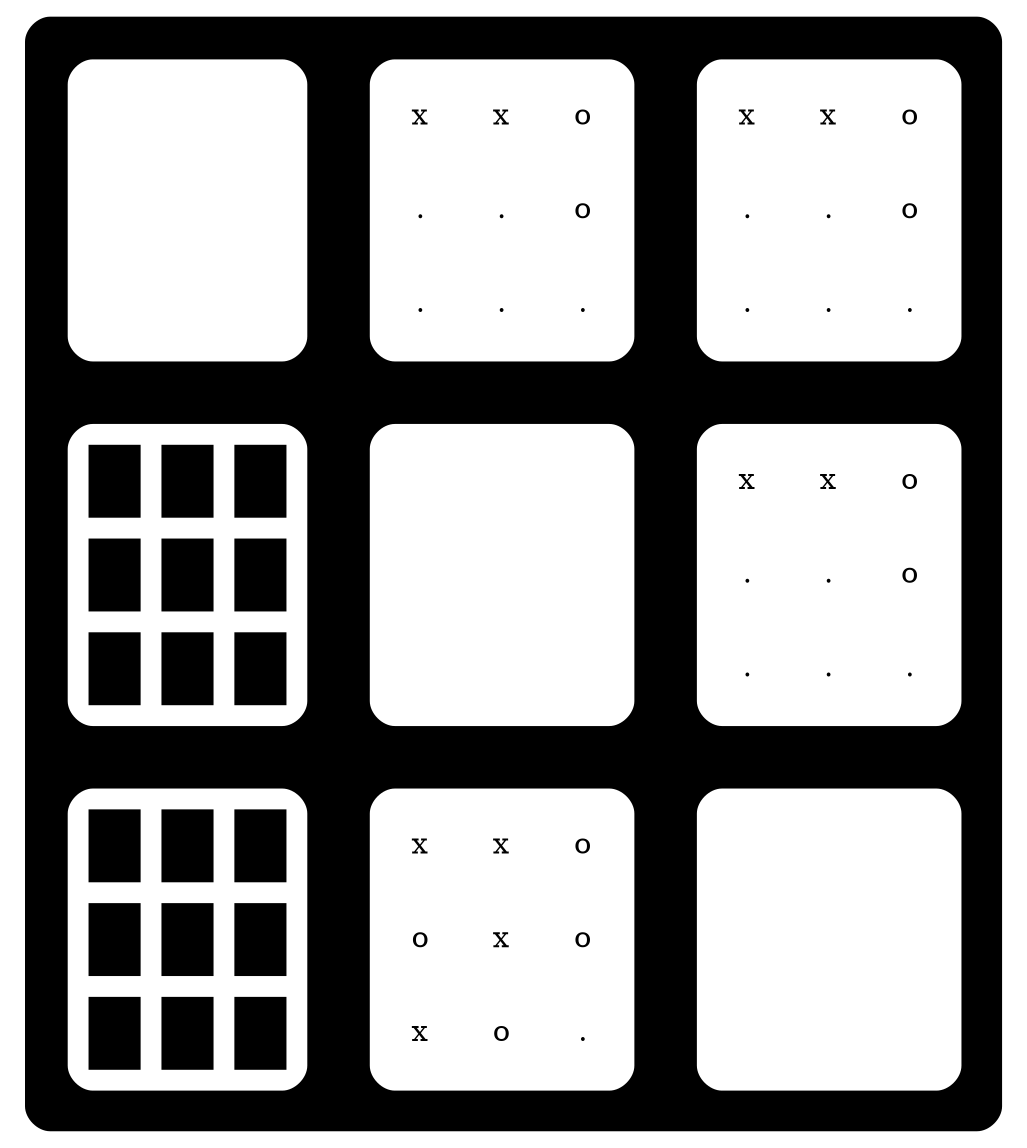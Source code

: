 digraph {
  a0 [shape=none label=<<TABLE border="0" cellspacing="10" cellpadding="10" style="rounded" bgcolor="black">
    <TR>
<TD bgcolor="black">
<TABLE border="0" cellspacing="10" cellpadding="10" style="rounded" bgcolor="white">
  <TR>
    <TD bgcolor="white">&nbsp;</TD>
    <TD bgcolor="white">&nbsp;</TD>
    <TD bgcolor="white">&nbsp;</TD>
  </TR>
  <TR>
    <TD bgcolor="white">&nbsp;</TD>
    <TD bgcolor="white">&nbsp;</TD>
    <TD bgcolor="white">&nbsp;</TD>
  </TR>
  <TR>
    <TD bgcolor="white">&nbsp;</TD>
    <TD bgcolor="white">&nbsp;</TD>
    <TD bgcolor="white">&nbsp;</TD>
  </TR>
</TABLE>
</TD>
<TD bgcolor="black">
<TABLE border="0" cellspacing="10" cellpadding="10" style="rounded" bgcolor="white">
  <TR>
    <TD bgcolor="white">x</TD>
    <TD bgcolor="white">x</TD>
    <TD bgcolor="white">o</TD>
  </TR>
  <TR>
    <TD bgcolor="white">.</TD>
    <TD bgcolor="white">.</TD>
    <TD bgcolor="white">o</TD>
  </TR>
  <TR>
    <TD bgcolor="white">.</TD>
    <TD bgcolor="white">.</TD>
    <TD bgcolor="white">.</TD>
  </TR>
</TABLE>
</TD>
<TD bgcolor="black">
<TABLE border="0" cellspacing="10" cellpadding="10" style="rounded" bgcolor="white">
  <TR>
    <TD bgcolor="white">x</TD>
    <TD bgcolor="white">x</TD>
    <TD bgcolor="white">o</TD>
  </TR>
  <TR>
    <TD bgcolor="white">.</TD>
    <TD bgcolor="white">.</TD>
    <TD bgcolor="white">o</TD>
  </TR>
  <TR>
    <TD bgcolor="white">.</TD>
    <TD bgcolor="white">.</TD>
    <TD bgcolor="white">.</TD>
  </TR>
</TABLE>
</TD>
 </TR>
 <TR>
<TD bgcolor="black">
<TABLE border="0" cellspacing="10" cellpadding="10" style="rounded" bgcolor="white">
  <TR>
    <TD bgcolor="black">&nbsp;</TD>
    <TD bgcolor="black">&nbsp;</TD>
    <TD bgcolor="black">&nbsp;</TD>
  </TR>
  <TR>
    <TD bgcolor="black">&nbsp;</TD>
    <TD bgcolor="black">&nbsp;</TD>
    <TD bgcolor="black">&nbsp;</TD>
  </TR>
  <TR>
    <TD bgcolor="black">&nbsp;</TD>
    <TD bgcolor="black">&nbsp;</TD>
    <TD bgcolor="black">&nbsp;</TD>
  </TR>
</TABLE>
</TD>
<TD bgcolor="black">
<TABLE border="0" cellspacing="10" cellpadding="10" style="rounded" bgcolor="white">
  <TR>
    <TD bgcolor="white">&nbsp;</TD>
    <TD bgcolor="white">&nbsp;</TD>
    <TD bgcolor="white">&nbsp;</TD>
  </TR>
  <TR>
    <TD bgcolor="white">&nbsp;</TD>
    <TD bgcolor="white">&nbsp;</TD>
    <TD bgcolor="white">&nbsp;</TD>
  </TR>
  <TR>
    <TD bgcolor="white">&nbsp;</TD>
    <TD bgcolor="white">&nbsp;</TD>
    <TD bgcolor="white">&nbsp;</TD>
  </TR>
</TABLE>
</TD>
<TD bgcolor="black">
<TABLE border="0" cellspacing="10" cellpadding="10" style="rounded" bgcolor="white">
  <TR>
    <TD bgcolor="white">x</TD>
    <TD bgcolor="white">x</TD>
    <TD bgcolor="white">o</TD>
  </TR>
  <TR>
    <TD bgcolor="white">.</TD>
    <TD bgcolor="white">.</TD>
    <TD bgcolor="white">o</TD>
  </TR>
  <TR>
    <TD bgcolor="white">.</TD>
    <TD bgcolor="white">.</TD>
    <TD bgcolor="white">.</TD>
  </TR>
</TABLE>
</TD>
 </TR>
 <TR>
<TD bgcolor="black">
<TABLE border="0" cellspacing="10" cellpadding="10" style="rounded" bgcolor="white">
  <TR>
    <TD bgcolor="black">&nbsp;</TD>
    <TD bgcolor="black">&nbsp;</TD>
    <TD bgcolor="black">&nbsp;</TD>
  </TR>
  <TR>
    <TD bgcolor="black">&nbsp;</TD>
    <TD bgcolor="black">&nbsp;</TD>
    <TD bgcolor="black">&nbsp;</TD>
  </TR>
  <TR>
    <TD bgcolor="black">&nbsp;</TD>
    <TD bgcolor="black">&nbsp;</TD>
    <TD bgcolor="black">&nbsp;</TD>
  </TR>
</TABLE>
</TD>
<TD bgcolor="black">
<TABLE border="0" cellspacing="10" cellpadding="10" style="rounded" bgcolor="white">
  <TR>
    <TD bgcolor="white">x</TD>
    <TD bgcolor="white">x</TD>
    <TD bgcolor="white">o</TD>
  </TR>
  <TR>
    <TD bgcolor="white">o</TD>
    <TD bgcolor="white">x</TD>
    <TD bgcolor="white">o</TD>
  </TR>
  <TR>
    <TD bgcolor="white">x</TD>
    <TD bgcolor="white">o</TD>
    <TD bgcolor="white">.</TD>
  </TR>
</TABLE>
</TD>
<TD bgcolor="black">
<TABLE border="0" cellspacing="10" cellpadding="10" style="rounded" bgcolor="white">
  <TR>
    <TD bgcolor="white">&nbsp;</TD>
    <TD bgcolor="white">&nbsp;</TD>
    <TD bgcolor="white">&nbsp;</TD>
  </TR>
  <TR>
    <TD bgcolor="white">&nbsp;</TD>
    <TD bgcolor="white">&nbsp;</TD>
    <TD bgcolor="white">&nbsp;</TD>
  </TR>
  <TR>
    <TD bgcolor="white">&nbsp;</TD>
    <TD bgcolor="white">&nbsp;</TD>
    <TD bgcolor="white">&nbsp;</TD>
  </TR>
</TABLE>
</TD>
 </TR>
 </TABLE>
>];
}
